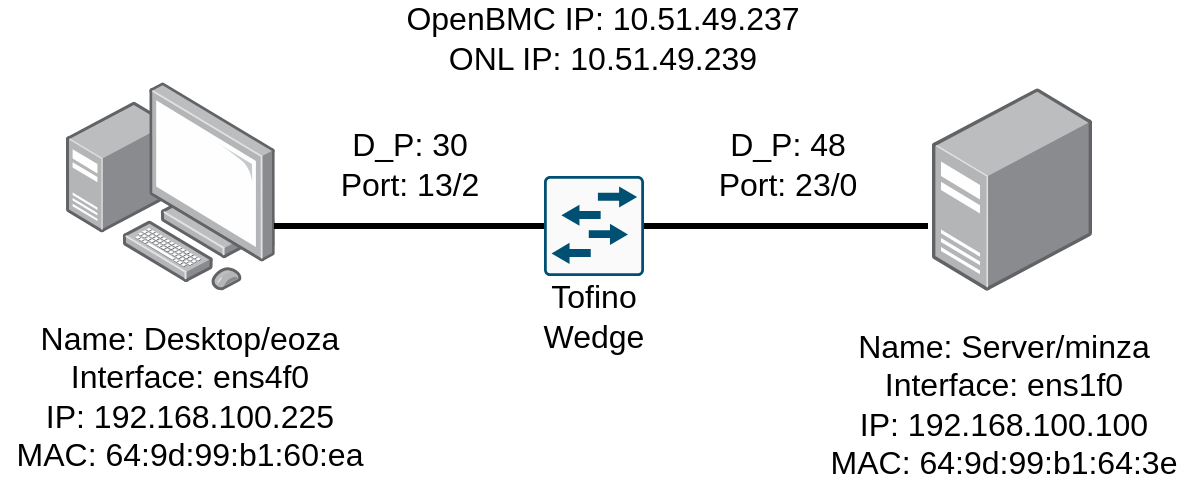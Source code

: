 <mxfile version="24.5.5" type="github">
  <diagram name="Page-1" id="5ze08uTGLaOaR45wAVp4">
    <mxGraphModel dx="1312" dy="859" grid="0" gridSize="10" guides="1" tooltips="1" connect="1" arrows="1" fold="1" page="0" pageScale="1" pageWidth="850" pageHeight="1100" math="0" shadow="0">
      <root>
        <mxCell id="0" />
        <mxCell id="1" parent="0" />
        <mxCell id="agj2CQUIJb-gGy5Obl66-3" value="" style="sketch=0;points=[[0.015,0.015,0],[0.985,0.015,0],[0.985,0.985,0],[0.015,0.985,0],[0.25,0,0],[0.5,0,0],[0.75,0,0],[1,0.25,0],[1,0.5,0],[1,0.75,0],[0.75,1,0],[0.5,1,0],[0.25,1,0],[0,0.75,0],[0,0.5,0],[0,0.25,0]];verticalLabelPosition=bottom;html=1;verticalAlign=top;aspect=fixed;align=center;pointerEvents=1;shape=mxgraph.cisco19.rect;prIcon=l2_switch;fillColor=#FAFAFA;strokeColor=#005073;" parent="1" vertex="1">
          <mxGeometry x="232" y="185" width="50" height="50" as="geometry" />
        </mxCell>
        <mxCell id="agj2CQUIJb-gGy5Obl66-5" value="" style="image;points=[];aspect=fixed;html=1;align=center;shadow=0;dashed=0;image=img/lib/allied_telesis/computer_and_terminals/Personal_Computer_with_Server.svg;" parent="1" vertex="1">
          <mxGeometry x="-7" y="138" width="104.4" height="104.4" as="geometry" />
        </mxCell>
        <mxCell id="agj2CQUIJb-gGy5Obl66-6" value="" style="image;points=[];aspect=fixed;html=1;align=center;shadow=0;dashed=0;image=img/lib/allied_telesis/computer_and_terminals/Server_Desktop.svg;" parent="1" vertex="1">
          <mxGeometry x="426" y="141" width="80" height="101.4" as="geometry" />
        </mxCell>
        <mxCell id="agj2CQUIJb-gGy5Obl66-7" value="" style="endArrow=none;html=1;rounded=0;fontSize=12;startSize=8;endSize=8;curved=1;exitX=1;exitY=0.5;exitDx=0;exitDy=0;exitPerimeter=0;strokeWidth=3;" parent="1" source="agj2CQUIJb-gGy5Obl66-3" edge="1">
          <mxGeometry width="50" height="50" relative="1" as="geometry">
            <mxPoint x="281" y="225" as="sourcePoint" />
            <mxPoint x="424" y="210" as="targetPoint" />
          </mxGeometry>
        </mxCell>
        <mxCell id="agj2CQUIJb-gGy5Obl66-8" value="" style="endArrow=none;html=1;rounded=0;fontSize=12;startSize=8;endSize=8;curved=1;exitX=0.996;exitY=0.69;exitDx=0;exitDy=0;exitPerimeter=0;entryX=0;entryY=0.5;entryDx=0;entryDy=0;entryPerimeter=0;strokeWidth=3;" parent="1" source="agj2CQUIJb-gGy5Obl66-5" target="agj2CQUIJb-gGy5Obl66-3" edge="1">
          <mxGeometry width="50" height="50" relative="1" as="geometry">
            <mxPoint x="281" y="225" as="sourcePoint" />
            <mxPoint x="331" y="175" as="targetPoint" />
          </mxGeometry>
        </mxCell>
        <mxCell id="agj2CQUIJb-gGy5Obl66-9" value="D_P: 30&lt;br&gt;Port: 13/2" style="text;strokeColor=none;fillColor=none;html=1;align=center;verticalAlign=middle;whiteSpace=wrap;rounded=0;fontSize=16;" parent="1" vertex="1">
          <mxGeometry x="126" y="164" width="78" height="30" as="geometry" />
        </mxCell>
        <mxCell id="agj2CQUIJb-gGy5Obl66-10" value="D_P: 48&lt;br&gt;Port: 23/0" style="text;strokeColor=none;fillColor=none;html=1;align=center;verticalAlign=middle;whiteSpace=wrap;rounded=0;fontSize=16;" parent="1" vertex="1">
          <mxGeometry x="315" y="164" width="78" height="30" as="geometry" />
        </mxCell>
        <mxCell id="agj2CQUIJb-gGy5Obl66-11" value="Name: Desktop/eoza&lt;div&gt;Interface: ens4f0&lt;/div&gt;&lt;div&gt;IP: 192.168.100.225&lt;/div&gt;&lt;div&gt;MAC: 64:9d:99:b1:60:ea&lt;/div&gt;" style="text;strokeColor=none;fillColor=none;html=1;align=center;verticalAlign=middle;whiteSpace=wrap;rounded=0;fontSize=16;" parent="1" vertex="1">
          <mxGeometry x="-40" y="252" width="190" height="86" as="geometry" />
        </mxCell>
        <mxCell id="agj2CQUIJb-gGy5Obl66-12" value="Name: Server/minza&lt;div&gt;Interface: ens1f0&lt;/div&gt;&lt;div&gt;IP: 192.168.100.100&lt;/div&gt;&lt;div&gt;MAC: 64:9d:99:b1:64:3e&lt;/div&gt;" style="text;strokeColor=none;fillColor=none;html=1;align=center;verticalAlign=middle;whiteSpace=wrap;rounded=0;fontSize=16;" parent="1" vertex="1">
          <mxGeometry x="367" y="256" width="190" height="86" as="geometry" />
        </mxCell>
        <mxCell id="agj2CQUIJb-gGy5Obl66-13" value="Tofino Wedge" style="text;strokeColor=none;fillColor=none;html=1;align=center;verticalAlign=middle;whiteSpace=wrap;rounded=0;fontSize=16;" parent="1" vertex="1">
          <mxGeometry x="227" y="240" width="60" height="30" as="geometry" />
        </mxCell>
        <mxCell id="agj2CQUIJb-gGy5Obl66-14" value="OpenBMC IP: 10.51.49.237&lt;div&gt;ONL IP: 10.51.49.239&lt;/div&gt;" style="text;strokeColor=none;fillColor=none;html=1;align=center;verticalAlign=middle;whiteSpace=wrap;rounded=0;fontSize=16;" parent="1" vertex="1">
          <mxGeometry x="130" y="101" width="263" height="30" as="geometry" />
        </mxCell>
      </root>
    </mxGraphModel>
  </diagram>
</mxfile>
